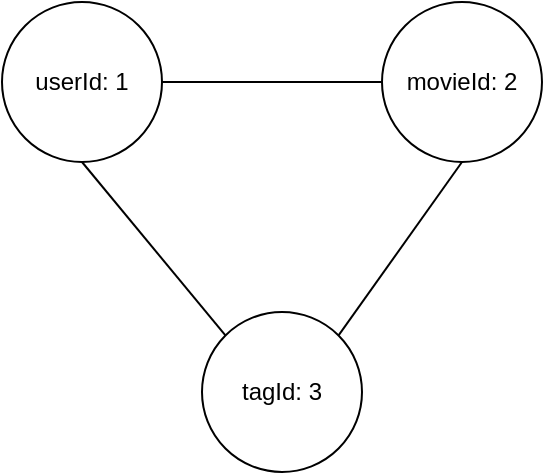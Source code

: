 <mxfile version="15.8.6" type="github">
  <diagram id="Iy7BZ59EdApuc7f7Dl7F" name="Page-1">
    <mxGraphModel dx="1365" dy="801" grid="1" gridSize="10" guides="1" tooltips="1" connect="1" arrows="1" fold="1" page="1" pageScale="1" pageWidth="827" pageHeight="1169" math="0" shadow="0">
      <root>
        <mxCell id="0" />
        <mxCell id="1" parent="0" />
        <mxCell id="jPMh5zd4GCBrb5BEVeMa-4" style="edgeStyle=orthogonalEdgeStyle;rounded=0;orthogonalLoop=1;jettySize=auto;html=1;exitX=1;exitY=0.5;exitDx=0;exitDy=0;endArrow=none;endFill=0;" edge="1" parent="1" source="jPMh5zd4GCBrb5BEVeMa-1" target="jPMh5zd4GCBrb5BEVeMa-2">
          <mxGeometry relative="1" as="geometry" />
        </mxCell>
        <mxCell id="jPMh5zd4GCBrb5BEVeMa-5" style="rounded=0;orthogonalLoop=1;jettySize=auto;html=1;exitX=0.5;exitY=1;exitDx=0;exitDy=0;entryX=0;entryY=0;entryDx=0;entryDy=0;endArrow=none;endFill=0;" edge="1" parent="1" source="jPMh5zd4GCBrb5BEVeMa-1" target="jPMh5zd4GCBrb5BEVeMa-3">
          <mxGeometry relative="1" as="geometry" />
        </mxCell>
        <mxCell id="jPMh5zd4GCBrb5BEVeMa-1" value="userId: 1" style="ellipse;whiteSpace=wrap;html=1;aspect=fixed;" vertex="1" parent="1">
          <mxGeometry x="410" y="350" width="80" height="80" as="geometry" />
        </mxCell>
        <mxCell id="jPMh5zd4GCBrb5BEVeMa-6" style="edgeStyle=none;rounded=0;orthogonalLoop=1;jettySize=auto;html=1;exitX=0.5;exitY=1;exitDx=0;exitDy=0;entryX=1;entryY=0;entryDx=0;entryDy=0;endArrow=none;endFill=0;" edge="1" parent="1" source="jPMh5zd4GCBrb5BEVeMa-2" target="jPMh5zd4GCBrb5BEVeMa-3">
          <mxGeometry relative="1" as="geometry" />
        </mxCell>
        <mxCell id="jPMh5zd4GCBrb5BEVeMa-2" value="movieId: 2" style="ellipse;whiteSpace=wrap;html=1;aspect=fixed;" vertex="1" parent="1">
          <mxGeometry x="600" y="350" width="80" height="80" as="geometry" />
        </mxCell>
        <mxCell id="jPMh5zd4GCBrb5BEVeMa-3" value="tagId: 3" style="ellipse;whiteSpace=wrap;html=1;aspect=fixed;" vertex="1" parent="1">
          <mxGeometry x="510" y="505" width="80" height="80" as="geometry" />
        </mxCell>
      </root>
    </mxGraphModel>
  </diagram>
</mxfile>
